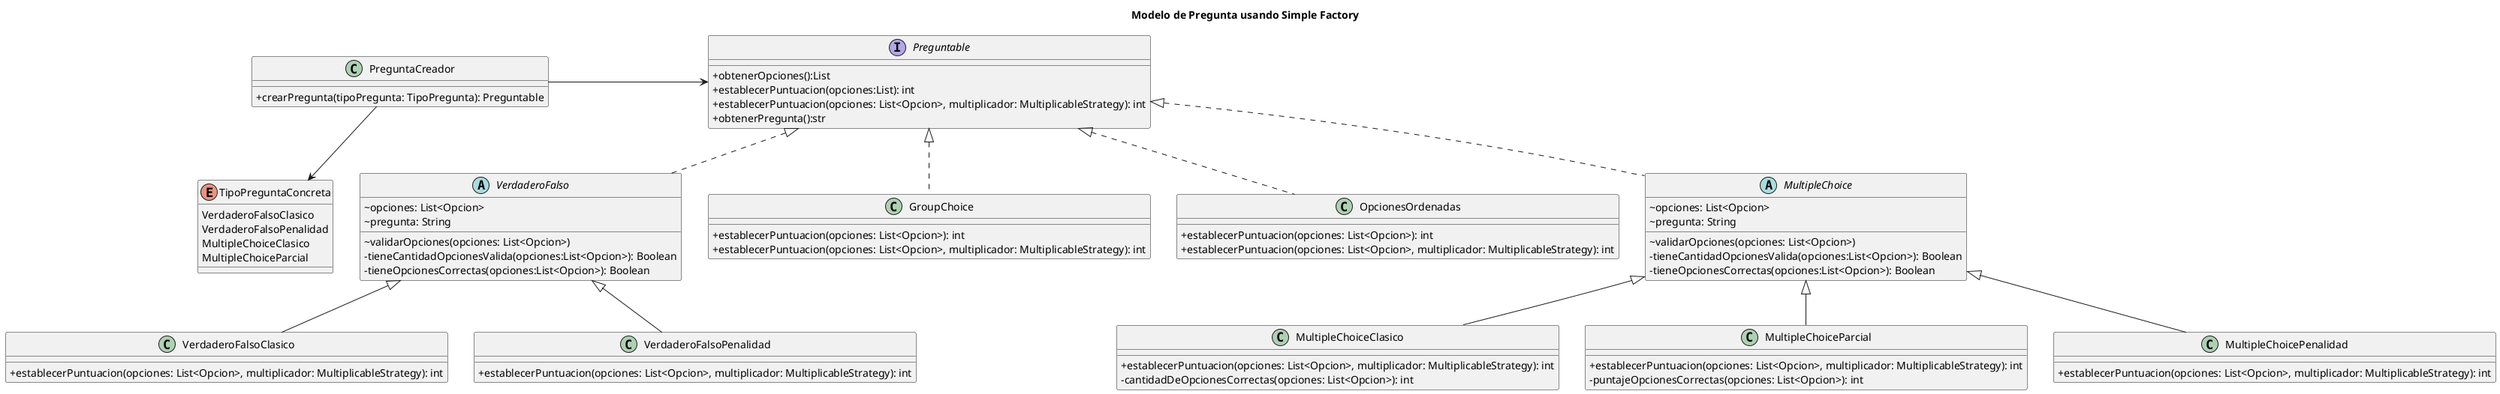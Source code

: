 
@startuml
title Modelo de Pregunta usando Simple Factory
skinparam classAttributeIconSize 0

class PreguntaCreador{
    + crearPregunta(tipoPregunta: TipoPregunta): Preguntable
}

interface Preguntable{
    + obtenerOpciones():List
    + establecerPuntuacion(opciones:List): int
    + establecerPuntuacion(opciones: List<Opcion>, multiplicador: MultiplicableStrategy): int
    + obtenerPregunta():str
}

enum TipoPreguntaConcreta{
    VerdaderoFalsoClasico
    VerdaderoFalsoPenalidad
    MultipleChoiceClasico
    MultipleChoiceParcial
}

abstract class VerdaderoFalso{
    ~ opciones: List<Opcion>
    ~ pregunta: String
    ~ validarOpciones(opciones: List<Opcion>)
    - tieneCantidadOpcionesValida(opciones:List<Opcion>): Boolean
    - tieneOpcionesCorrectas(opciones:List<Opcion>): Boolean
}

' sin penalidad
class VerdaderoFalsoClasico{
    + establecerPuntuacion(opciones: List<Opcion>, multiplicador: MultiplicableStrategy): int
}

class MultipleChoiceClasico{
    + establecerPuntuacion(opciones: List<Opcion>, multiplicador: MultiplicableStrategy): int
    - cantidadDeOpcionesCorrectas(opciones: List<Opcion>): int
}

class MultipleChoiceParcial{
    + establecerPuntuacion(opciones: List<Opcion>, multiplicador: MultiplicableStrategy): int
    - puntajeOpcionesCorrectas(opciones: List<Opcion>): int
}

' con penalidad
class VerdaderoFalsoPenalidad{
    + establecerPuntuacion(opciones: List<Opcion>, multiplicador: MultiplicableStrategy): int
}

class MultipleChoicePenalidad{
    + establecerPuntuacion(opciones: List<Opcion>, multiplicador: MultiplicableStrategy): int
}


' Especiales
class GroupChoice{
    + establecerPuntuacion(opciones: List<Opcion>): int
    + establecerPuntuacion(opciones: List<Opcion>, multiplicador: MultiplicableStrategy): int

}

class OpcionesOrdenadas{
    + establecerPuntuacion(opciones: List<Opcion>): int
    + establecerPuntuacion(opciones: List<Opcion>, multiplicador: MultiplicableStrategy): int

}

abstract class MultipleChoice{
    ~ opciones: List<Opcion>
    ~ pregunta: String
    ~ validarOpciones(opciones: List<Opcion>)
    - tieneCantidadOpcionesValida(opciones:List<Opcion>): Boolean
    - tieneOpcionesCorrectas(opciones:List<Opcion>): Boolean
}


PreguntaCreador -down->TipoPreguntaConcreta
PreguntaCreador -> Preguntable

Preguntable <|.. VerdaderoFalso

' Preg_Penal
VerdaderoFalso <|-- VerdaderoFalsoPenalidad
MultipleChoice <|-- MultipleChoicePenalidad


' Pregun_Sin_Penal
VerdaderoFalso <|-- VerdaderoFalsoClasico
Preguntable <|.. MultipleChoice
MultipleChoice <|-- MultipleChoiceParcial
MultipleChoice <|-- MultipleChoiceClasico

Preguntable <|.. GroupChoice
Preguntable <|.. OpcionesOrdenadas

@enduml